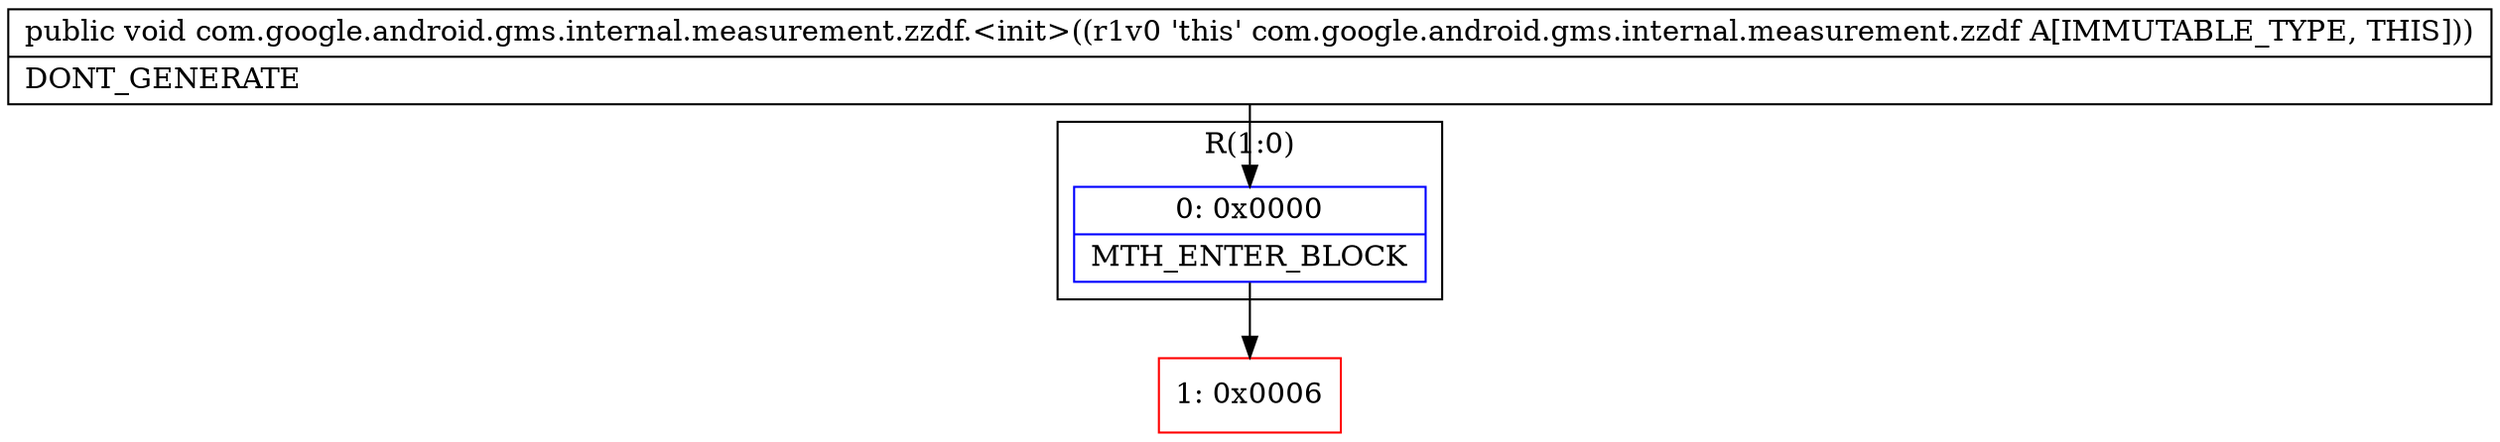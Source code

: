digraph "CFG forcom.google.android.gms.internal.measurement.zzdf.\<init\>()V" {
subgraph cluster_Region_67445322 {
label = "R(1:0)";
node [shape=record,color=blue];
Node_0 [shape=record,label="{0\:\ 0x0000|MTH_ENTER_BLOCK\l}"];
}
Node_1 [shape=record,color=red,label="{1\:\ 0x0006}"];
MethodNode[shape=record,label="{public void com.google.android.gms.internal.measurement.zzdf.\<init\>((r1v0 'this' com.google.android.gms.internal.measurement.zzdf A[IMMUTABLE_TYPE, THIS]))  | DONT_GENERATE\l}"];
MethodNode -> Node_0;
Node_0 -> Node_1;
}

